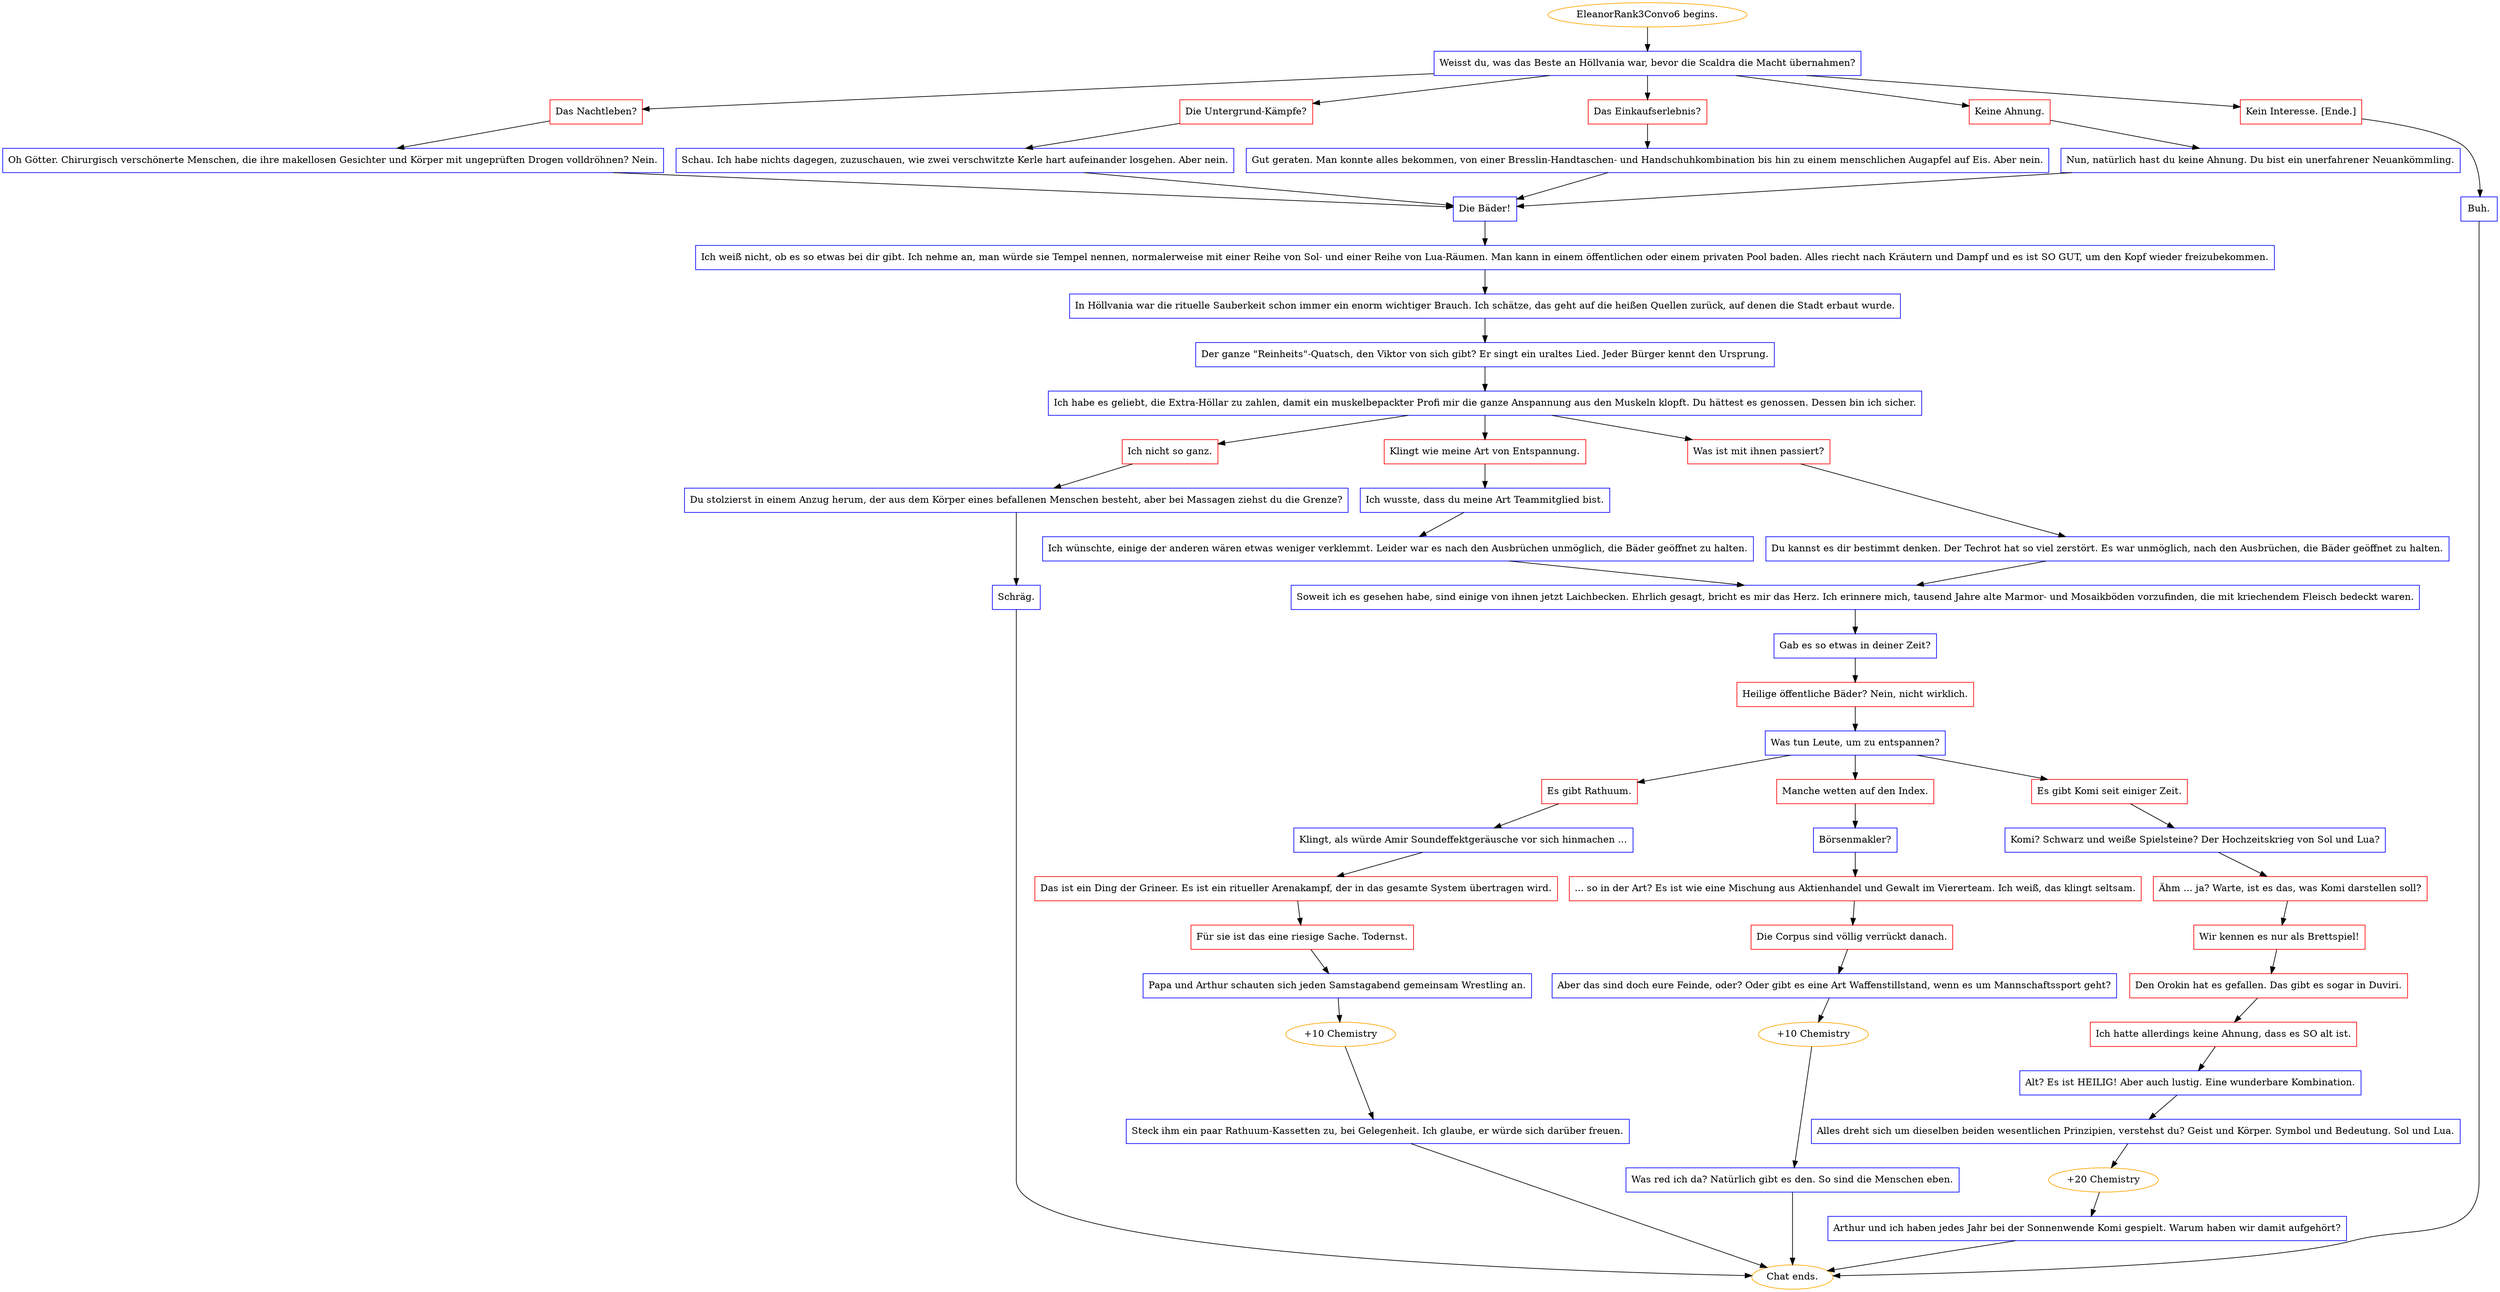 digraph {
	"EleanorRank3Convo6 begins." [color=orange];
		"EleanorRank3Convo6 begins." -> j447576431;
	j447576431 [label="Weisst du, was das Beste an Höllvania war, bevor die Scaldra die Macht übernahmen?",shape=box,color=blue];
		j447576431 -> j1222916590;
		j447576431 -> j3415509785;
		j447576431 -> j2225778913;
		j447576431 -> j2740861081;
		j447576431 -> j3476479685;
	j1222916590 [label="Das Nachtleben?",shape=box,color=red];
		j1222916590 -> j3474503288;
	j3415509785 [label="Die Untergrund-Kämpfe?",shape=box,color=red];
		j3415509785 -> j4048791705;
	j2225778913 [label="Das Einkaufserlebnis?",shape=box,color=red];
		j2225778913 -> j3518902524;
	j2740861081 [label="Keine Ahnung.",shape=box,color=red];
		j2740861081 -> j3828235850;
	j3476479685 [label="Kein Interesse. [Ende.]",shape=box,color=red];
		j3476479685 -> j657599810;
	j3474503288 [label="Oh Götter. Chirurgisch verschönerte Menschen, die ihre makellosen Gesichter und Körper mit ungeprüften Drogen volldröhnen? Nein.",shape=box,color=blue];
		j3474503288 -> j391503378;
	j4048791705 [label="Schau. Ich habe nichts dagegen, zuzuschauen, wie zwei verschwitzte Kerle hart aufeinander losgehen. Aber nein.",shape=box,color=blue];
		j4048791705 -> j391503378;
	j3518902524 [label="Gut geraten. Man konnte alles bekommen, von einer Bresslin-Handtaschen- und Handschuhkombination bis hin zu einem menschlichen Augapfel auf Eis. Aber nein.",shape=box,color=blue];
		j3518902524 -> j391503378;
	j3828235850 [label="Nun, natürlich hast du keine Ahnung. Du bist ein unerfahrener Neuankömmling.",shape=box,color=blue];
		j3828235850 -> j391503378;
	j657599810 [label="Buh.",shape=box,color=blue];
		j657599810 -> "Chat ends.";
	j391503378 [label="Die Bäder!",shape=box,color=blue];
		j391503378 -> j2897519626;
	"Chat ends." [color=orange];
	j2897519626 [label="Ich weiß nicht, ob es so etwas bei dir gibt. Ich nehme an, man würde sie Tempel nennen, normalerweise mit einer Reihe von Sol- und einer Reihe von Lua-Räumen. Man kann in einem öffentlichen oder einem privaten Pool baden. Alles riecht nach Kräutern und Dampf und es ist SO GUT, um den Kopf wieder freizubekommen.",shape=box,color=blue];
		j2897519626 -> j987848981;
	j987848981 [label="In Höllvania war die rituelle Sauberkeit schon immer ein enorm wichtiger Brauch. Ich schätze, das geht auf die heißen Quellen zurück, auf denen die Stadt erbaut wurde.",shape=box,color=blue];
		j987848981 -> j3546451202;
	j3546451202 [label="Der ganze \"Reinheits\"-Quatsch, den Viktor von sich gibt? Er singt ein uraltes Lied. Jeder Bürger kennt den Ursprung.",shape=box,color=blue];
		j3546451202 -> j1703901502;
	j1703901502 [label="Ich habe es geliebt, die Extra-Höllar zu zahlen, damit ein muskelbepackter Profi mir die ganze Anspannung aus den Muskeln klopft. Du hättest es genossen. Dessen bin ich sicher.",shape=box,color=blue];
		j1703901502 -> j3366113110;
		j1703901502 -> j2677257927;
		j1703901502 -> j1171754333;
	j3366113110 [label="Ich nicht so ganz.",shape=box,color=red];
		j3366113110 -> j228321697;
	j2677257927 [label="Klingt wie meine Art von Entspannung.",shape=box,color=red];
		j2677257927 -> j2280704283;
	j1171754333 [label="Was ist mit ihnen passiert?",shape=box,color=red];
		j1171754333 -> j3478991614;
	j228321697 [label="Du stolzierst in einem Anzug herum, der aus dem Körper eines befallenen Menschen besteht, aber bei Massagen ziehst du die Grenze?",shape=box,color=blue];
		j228321697 -> j98210501;
	j2280704283 [label="Ich wusste, dass du meine Art Teammitglied bist.",shape=box,color=blue];
		j2280704283 -> j1830045302;
	j3478991614 [label="Du kannst es dir bestimmt denken. Der Techrot hat so viel zerstört. Es war unmöglich, nach den Ausbrüchen, die Bäder geöffnet zu halten.",shape=box,color=blue];
		j3478991614 -> j2264638827;
	j98210501 [label="Schräg.",shape=box,color=blue];
		j98210501 -> "Chat ends.";
	j1830045302 [label="Ich wünschte, einige der anderen wären etwas weniger verklemmt. Leider war es nach den Ausbrüchen unmöglich, die Bäder geöffnet zu halten.",shape=box,color=blue];
		j1830045302 -> j2264638827;
	j2264638827 [label="Soweit ich es gesehen habe, sind einige von ihnen jetzt Laichbecken. Ehrlich gesagt, bricht es mir das Herz. Ich erinnere mich, tausend Jahre alte Marmor- und Mosaikböden vorzufinden, die mit kriechendem Fleisch bedeckt waren.",shape=box,color=blue];
		j2264638827 -> j1847113992;
	j1847113992 [label="Gab es so etwas in deiner Zeit?",shape=box,color=blue];
		j1847113992 -> j4285310125;
	j4285310125 [label="Heilige öffentliche Bäder? Nein, nicht wirklich.",shape=box,color=red];
		j4285310125 -> j3560062871;
	j3560062871 [label="Was tun Leute, um zu entspannen?",shape=box,color=blue];
		j3560062871 -> j768841014;
		j3560062871 -> j1617886241;
		j3560062871 -> j16111872;
	j768841014 [label="Es gibt Rathuum.",shape=box,color=red];
		j768841014 -> j2823870865;
	j1617886241 [label="Manche wetten auf den Index.",shape=box,color=red];
		j1617886241 -> j1618064479;
	j16111872 [label="Es gibt Komi seit einiger Zeit.",shape=box,color=red];
		j16111872 -> j4222548909;
	j2823870865 [label="Klingt, als würde Amir Soundeffektgeräusche vor sich hinmachen ...",shape=box,color=blue];
		j2823870865 -> j3668796885;
	j1618064479 [label="Börsenmakler?",shape=box,color=blue];
		j1618064479 -> j3751267435;
	j4222548909 [label="Komi? Schwarz und weiße Spielsteine? Der Hochzeitskrieg von Sol und Lua?",shape=box,color=blue];
		j4222548909 -> j3790096862;
	j3668796885 [label="Das ist ein Ding der Grineer. Es ist ein ritueller Arenakampf, der in das gesamte System übertragen wird.",shape=box,color=red];
		j3668796885 -> j996348229;
	j3751267435 [label="... so in der Art? Es ist wie eine Mischung aus Aktienhandel und Gewalt im Viererteam. Ich weiß, das klingt seltsam.",shape=box,color=red];
		j3751267435 -> j1345995338;
	j3790096862 [label="Ähm ... ja? Warte, ist es das, was Komi darstellen soll?",shape=box,color=red];
		j3790096862 -> j2029629923;
	j996348229 [label="Für sie ist das eine riesige Sache. Todernst.",shape=box,color=red];
		j996348229 -> j507964526;
	j1345995338 [label="Die Corpus sind völlig verrückt danach.",shape=box,color=red];
		j1345995338 -> j2225138179;
	j2029629923 [label="Wir kennen es nur als Brettspiel!",shape=box,color=red];
		j2029629923 -> j2397228337;
	j507964526 [label="Papa und Arthur schauten sich jeden Samstagabend gemeinsam Wrestling an.",shape=box,color=blue];
		j507964526 -> j2496965578;
	j2225138179 [label="Aber das sind doch eure Feinde, oder? Oder gibt es eine Art Waffenstillstand, wenn es um Mannschaftssport geht?",shape=box,color=blue];
		j2225138179 -> j284862147;
	j2397228337 [label="Den Orokin hat es gefallen. Das gibt es sogar in Duviri.",shape=box,color=red];
		j2397228337 -> j2314008785;
	j2496965578 [label="+10 Chemistry",color=orange];
		j2496965578 -> j2743058327;
	j284862147 [label="+10 Chemistry",color=orange];
		j284862147 -> j4097545341;
	j2314008785 [label="Ich hatte allerdings keine Ahnung, dass es SO alt ist.",shape=box,color=red];
		j2314008785 -> j1681712428;
	j2743058327 [label="Steck ihm ein paar Rathuum-Kassetten zu, bei Gelegenheit. Ich glaube, er würde sich darüber freuen.",shape=box,color=blue];
		j2743058327 -> "Chat ends.";
	j4097545341 [label="Was red ich da? Natürlich gibt es den. So sind die Menschen eben.",shape=box,color=blue];
		j4097545341 -> "Chat ends.";
	j1681712428 [label="Alt? Es ist HEILIG! Aber auch lustig. Eine wunderbare Kombination.",shape=box,color=blue];
		j1681712428 -> j2779094002;
	j2779094002 [label="Alles dreht sich um dieselben beiden wesentlichen Prinzipien, verstehst du? Geist und Körper. Symbol und Bedeutung. Sol und Lua.",shape=box,color=blue];
		j2779094002 -> j470261276;
	j470261276 [label="+20 Chemistry",color=orange];
		j470261276 -> j1273021662;
	j1273021662 [label="Arthur und ich haben jedes Jahr bei der Sonnenwende Komi gespielt. Warum haben wir damit aufgehört?",shape=box,color=blue];
		j1273021662 -> "Chat ends.";
}